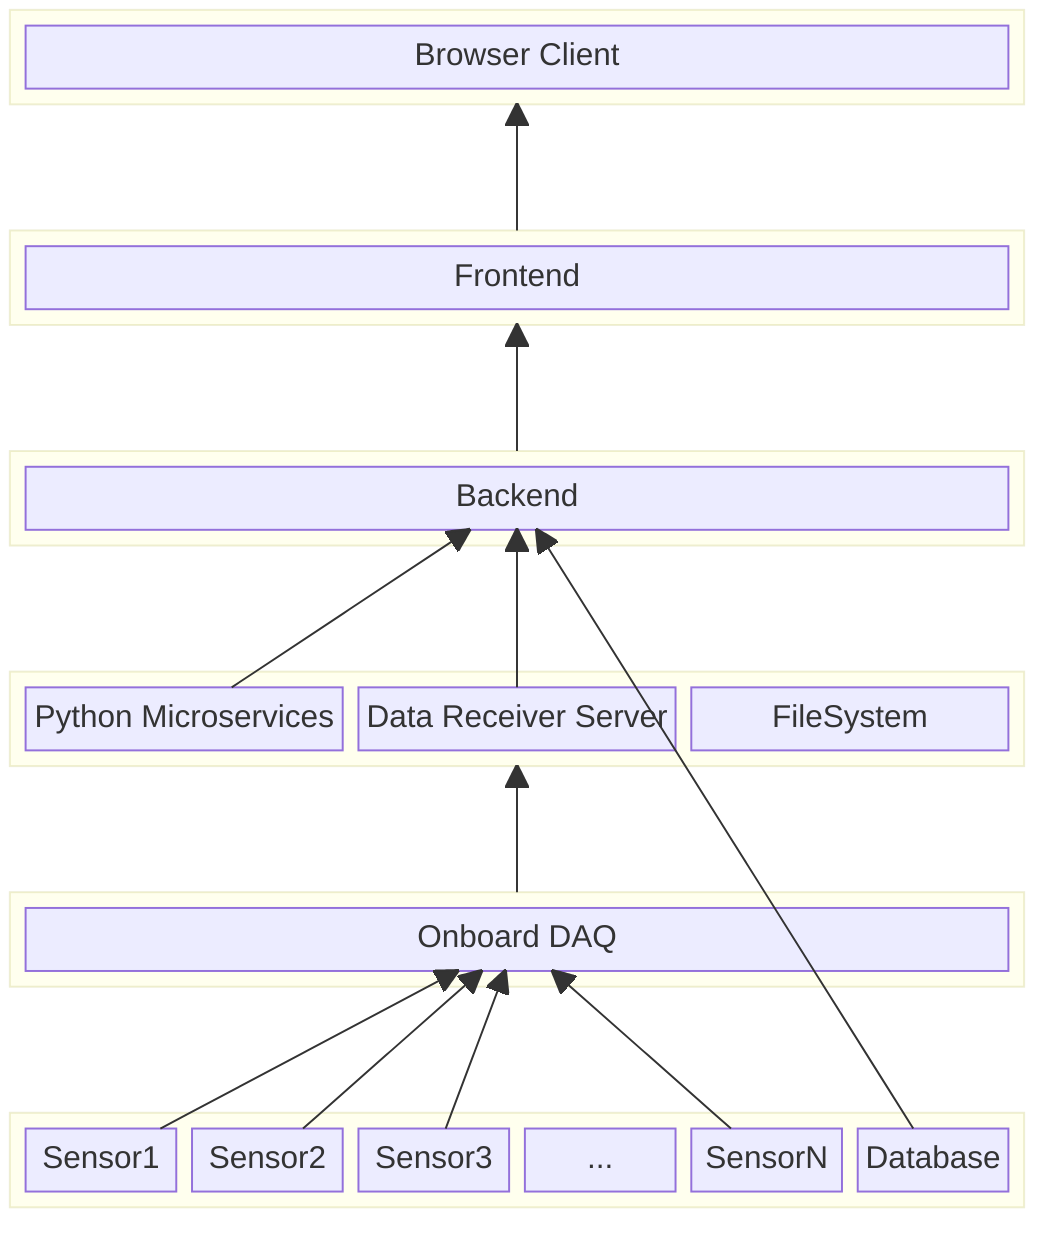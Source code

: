 block-beta
columns 1
    block:L0
        Client["Browser Client"]
    end
    space

    block:L1
        Frontend
    end
    space

    block:L2
        Backend
    end
    space

    block:L3
        Microservices["Python Microservices"]
        DataReceiver["Data Receiver Server"]
        FileSystem["FileSystem"]
    end
    space

    block:L4
        DAQ["Onboard DAQ"]
    end
    space

    block:L5
        Sensor1
        Sensor2
        Sensor3
        ...
        SensorN

Sensor1 --> DAQ
Sensor2 --> DAQ
Sensor3 --> DAQ
SensorN --> DAQ

L4 --> L3

Microservices --> Backend
DataReceiver --> Backend
Database --> Backend


L2 --> L1
L1 --> L0
end